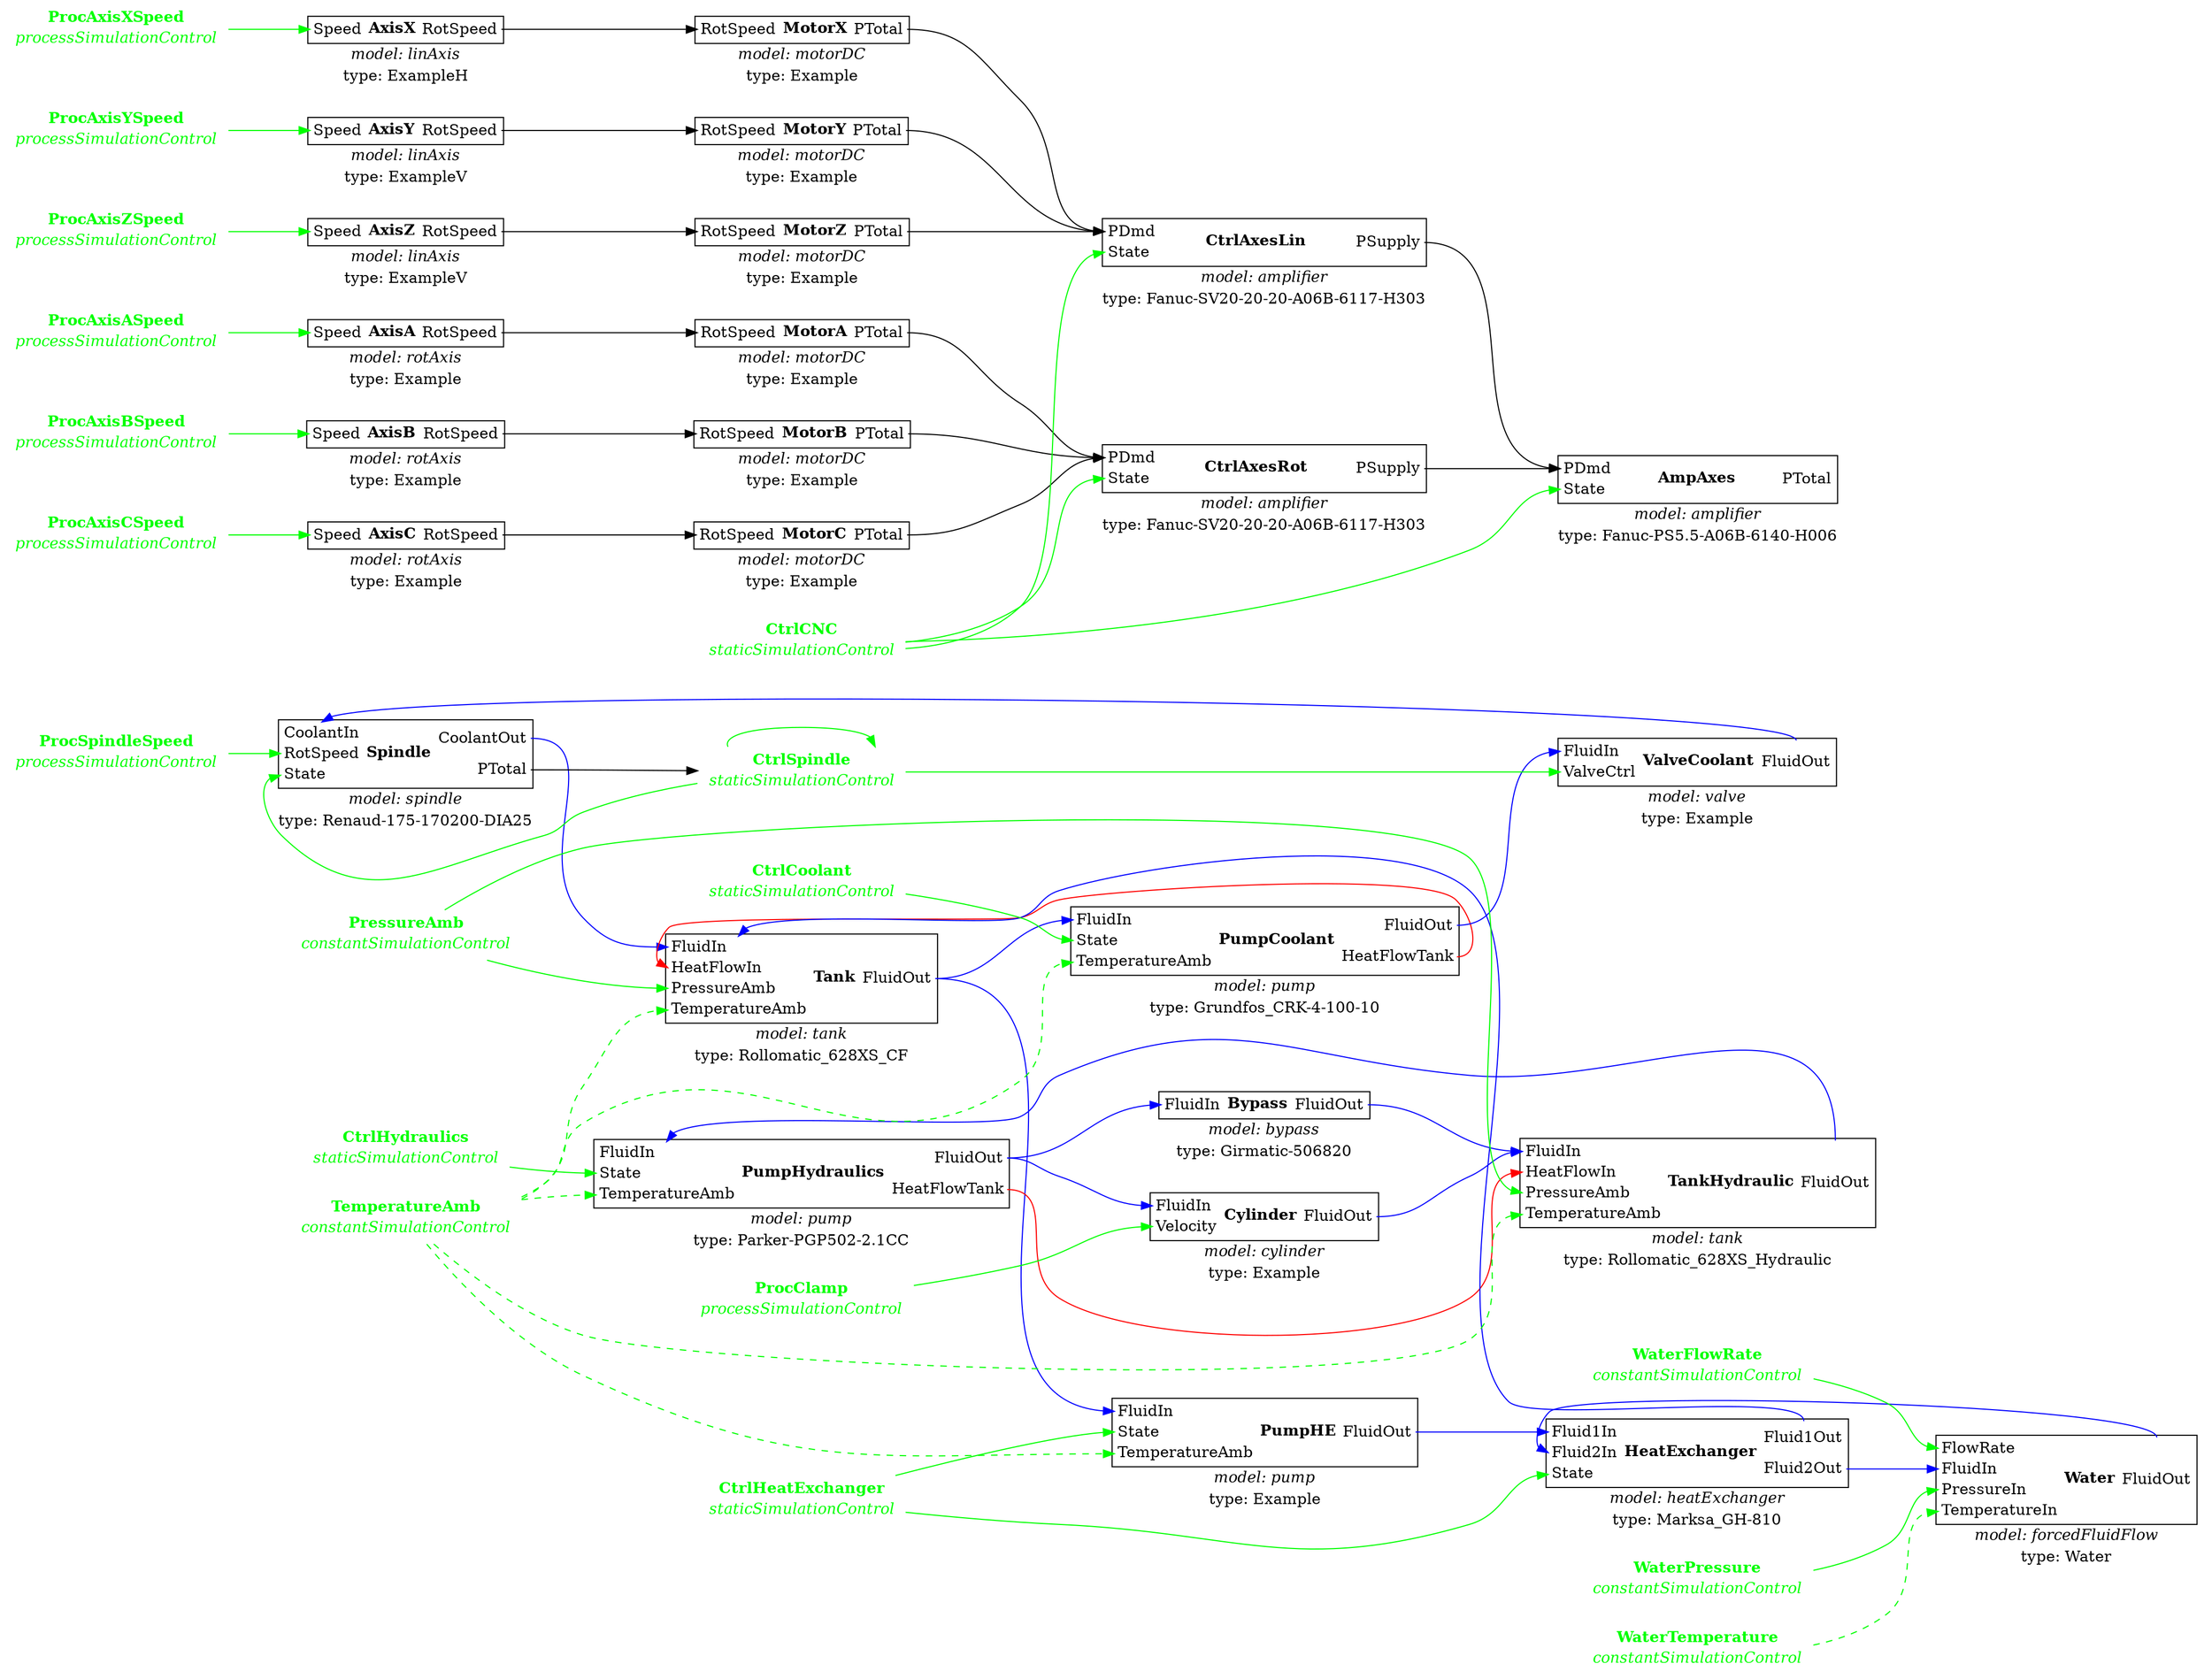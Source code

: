 digraph g {
rankdir=LR;
splines=true;
overlap=scale;
node [shape=plaintext];
Spindle [ label=<
<TABLE BORDER="0" CELLBORDER="0" CELLSPACING="0"><TR><TD><TABLE COLOR="black" BORDER="1" CELLBORDER="0" CELLSPACING="0"><TR><TD><TABLE BORDER="0" CELLBORDER="0" CELLSPACING="0"><TR><TD PORT="CoolantIn" ALIGN="left"><FONT COLOR="black">CoolantIn</FONT></TD></TR><TR><TD PORT="RotSpeed" ALIGN="left"><FONT COLOR="black">RotSpeed</FONT></TD></TR><TR><TD PORT="State" ALIGN="left"><FONT COLOR="black">State</FONT></TD></TR></TABLE></TD><TD><B><FONT COLOR="black">Spindle</FONT></B></TD><TD><TABLE BORDER="0" CELLBORDER="0" CELLSPACING="0"><TR><TD PORT="CoolantOut" ALIGN="right"><FONT COLOR="black">CoolantOut</FONT></TD></TR><TR><TD PORT="PTotal" ALIGN="right"><FONT COLOR="black">PTotal</FONT></TD></TR></TABLE></TD></TR></TABLE></TD></TR><TR><TD><FONT COLOR="black"><I>model: spindle</I></FONT></TD></TR><TR><TD><FONT COLOR="black">type: Renaud-175-170200-DIA25</FONT></TD></TR></TABLE>
> ];
Water [ label=<
<TABLE BORDER="0" CELLBORDER="0" CELLSPACING="0"><TR><TD><TABLE COLOR="black" BORDER="1" CELLBORDER="0" CELLSPACING="0"><TR><TD><TABLE BORDER="0" CELLBORDER="0" CELLSPACING="0"><TR><TD PORT="FlowRate" ALIGN="left"><FONT COLOR="black">FlowRate</FONT></TD></TR><TR><TD PORT="FluidIn" ALIGN="left"><FONT COLOR="black">FluidIn</FONT></TD></TR><TR><TD PORT="PressureIn" ALIGN="left"><FONT COLOR="black">PressureIn</FONT></TD></TR><TR><TD PORT="TemperatureIn" ALIGN="left"><FONT COLOR="black">TemperatureIn</FONT></TD></TR></TABLE></TD><TD><B><FONT COLOR="black">Water</FONT></B></TD><TD><TABLE BORDER="0" CELLBORDER="0" CELLSPACING="0"><TR><TD PORT="FluidOut" ALIGN="right"><FONT COLOR="black">FluidOut</FONT></TD></TR></TABLE></TD></TR></TABLE></TD></TR><TR><TD><FONT COLOR="black"><I>model: forcedFluidFlow</I></FONT></TD></TR><TR><TD><FONT COLOR="black">type: Water</FONT></TD></TR></TABLE>
> ];
Tank [ label=<
<TABLE BORDER="0" CELLBORDER="0" CELLSPACING="0"><TR><TD><TABLE COLOR="black" BORDER="1" CELLBORDER="0" CELLSPACING="0"><TR><TD><TABLE BORDER="0" CELLBORDER="0" CELLSPACING="0"><TR><TD PORT="FluidIn" ALIGN="left"><FONT COLOR="black">FluidIn</FONT></TD></TR><TR><TD PORT="HeatFlowIn" ALIGN="left"><FONT COLOR="black">HeatFlowIn</FONT></TD></TR><TR><TD PORT="PressureAmb" ALIGN="left"><FONT COLOR="black">PressureAmb</FONT></TD></TR><TR><TD PORT="TemperatureAmb" ALIGN="left"><FONT COLOR="black">TemperatureAmb</FONT></TD></TR></TABLE></TD><TD><B><FONT COLOR="black">Tank</FONT></B></TD><TD><TABLE BORDER="0" CELLBORDER="0" CELLSPACING="0"><TR><TD PORT="FluidOut" ALIGN="right"><FONT COLOR="black">FluidOut</FONT></TD></TR></TABLE></TD></TR></TABLE></TD></TR><TR><TD><FONT COLOR="black"><I>model: tank</I></FONT></TD></TR><TR><TD><FONT COLOR="black">type: Rollomatic_628XS_CF</FONT></TD></TR></TABLE>
> ];
PumpHydraulics [ label=<
<TABLE BORDER="0" CELLBORDER="0" CELLSPACING="0"><TR><TD><TABLE COLOR="black" BORDER="1" CELLBORDER="0" CELLSPACING="0"><TR><TD><TABLE BORDER="0" CELLBORDER="0" CELLSPACING="0"><TR><TD PORT="FluidIn" ALIGN="left"><FONT COLOR="black">FluidIn</FONT></TD></TR><TR><TD PORT="State" ALIGN="left"><FONT COLOR="black">State</FONT></TD></TR><TR><TD PORT="TemperatureAmb" ALIGN="left"><FONT COLOR="black">TemperatureAmb</FONT></TD></TR></TABLE></TD><TD><B><FONT COLOR="black">PumpHydraulics</FONT></B></TD><TD><TABLE BORDER="0" CELLBORDER="0" CELLSPACING="0"><TR><TD PORT="FluidOut" ALIGN="right"><FONT COLOR="black">FluidOut</FONT></TD></TR><TR><TD PORT="HeatFlowTank" ALIGN="right"><FONT COLOR="black">HeatFlowTank</FONT></TD></TR></TABLE></TD></TR></TABLE></TD></TR><TR><TD><FONT COLOR="black"><I>model: pump</I></FONT></TD></TR><TR><TD><FONT COLOR="black">type: Parker-PGP502-2.1CC</FONT></TD></TR></TABLE>
> ];
PumpCoolant [ label=<
<TABLE BORDER="0" CELLBORDER="0" CELLSPACING="0"><TR><TD><TABLE COLOR="black" BORDER="1" CELLBORDER="0" CELLSPACING="0"><TR><TD><TABLE BORDER="0" CELLBORDER="0" CELLSPACING="0"><TR><TD PORT="FluidIn" ALIGN="left"><FONT COLOR="black">FluidIn</FONT></TD></TR><TR><TD PORT="State" ALIGN="left"><FONT COLOR="black">State</FONT></TD></TR><TR><TD PORT="TemperatureAmb" ALIGN="left"><FONT COLOR="black">TemperatureAmb</FONT></TD></TR></TABLE></TD><TD><B><FONT COLOR="black">PumpCoolant</FONT></B></TD><TD><TABLE BORDER="0" CELLBORDER="0" CELLSPACING="0"><TR><TD PORT="FluidOut" ALIGN="right"><FONT COLOR="black">FluidOut</FONT></TD></TR><TR><TD PORT="HeatFlowTank" ALIGN="right"><FONT COLOR="black">HeatFlowTank</FONT></TD></TR></TABLE></TD></TR></TABLE></TD></TR><TR><TD><FONT COLOR="black"><I>model: pump</I></FONT></TD></TR><TR><TD><FONT COLOR="black">type: Grundfos_CRK-4-100-10</FONT></TD></TR></TABLE>
> ];
PumpHE [ label=<
<TABLE BORDER="0" CELLBORDER="0" CELLSPACING="0"><TR><TD><TABLE COLOR="black" BORDER="1" CELLBORDER="0" CELLSPACING="0"><TR><TD><TABLE BORDER="0" CELLBORDER="0" CELLSPACING="0"><TR><TD PORT="FluidIn" ALIGN="left"><FONT COLOR="black">FluidIn</FONT></TD></TR><TR><TD PORT="State" ALIGN="left"><FONT COLOR="black">State</FONT></TD></TR><TR><TD PORT="TemperatureAmb" ALIGN="left"><FONT COLOR="black">TemperatureAmb</FONT></TD></TR></TABLE></TD><TD><B><FONT COLOR="black">PumpHE</FONT></B></TD><TD><TABLE BORDER="0" CELLBORDER="0" CELLSPACING="0"><TR><TD PORT="FluidOut" ALIGN="right"><FONT COLOR="black">FluidOut</FONT></TD></TR></TABLE></TD></TR></TABLE></TD></TR><TR><TD><FONT COLOR="black"><I>model: pump</I></FONT></TD></TR><TR><TD><FONT COLOR="black">type: Example</FONT></TD></TR></TABLE>
> ];
CtrlSpindle [ label=<
<TABLE BORDER="0" CELLBORDER="0" CELLSPACING="0"><TR><TD><TABLE COLOR="black" BORDER="1" CELLBORDER="0" CELLSPACING="0"><TR><TD><TABLE BORDER="0" CELLBORDER="0" CELLSPACING="0"><TR><TD PORT="PDmd" ALIGN="left"><FONT COLOR="black">PDmd</FONT></TD></TR><TR><TD PORT="State" ALIGN="left"><FONT COLOR="black">State</FONT></TD></TR></TABLE></TD><TD><B><FONT COLOR="black">CtrlSpindle</FONT></B></TD><TD><TABLE BORDER="0" CELLBORDER="0" CELLSPACING="0"><TR><TD PORT="PTotal" ALIGN="right"><FONT COLOR="black">PTotal</FONT></TD></TR></TABLE></TD></TR></TABLE></TD></TR><TR><TD><FONT COLOR="black"><I>model: amplifier</I></FONT></TD></TR><TR><TD><FONT COLOR="black">type: Emerson_SK2402</FONT></TD></TR></TABLE>
> ];
AmpAxes [ label=<
<TABLE BORDER="0" CELLBORDER="0" CELLSPACING="0"><TR><TD><TABLE COLOR="black" BORDER="1" CELLBORDER="0" CELLSPACING="0"><TR><TD><TABLE BORDER="0" CELLBORDER="0" CELLSPACING="0"><TR><TD PORT="PDmd" ALIGN="left"><FONT COLOR="black">PDmd</FONT></TD></TR><TR><TD PORT="State" ALIGN="left"><FONT COLOR="black">State</FONT></TD></TR></TABLE></TD><TD><B><FONT COLOR="black">AmpAxes</FONT></B></TD><TD><TABLE BORDER="0" CELLBORDER="0" CELLSPACING="0"><TR><TD PORT="PTotal" ALIGN="right"><FONT COLOR="black">PTotal</FONT></TD></TR></TABLE></TD></TR></TABLE></TD></TR><TR><TD><FONT COLOR="black"><I>model: amplifier</I></FONT></TD></TR><TR><TD><FONT COLOR="black">type: Fanuc-PS5.5-A06B-6140-H006</FONT></TD></TR></TABLE>
> ];
MotorX [ label=<
<TABLE BORDER="0" CELLBORDER="0" CELLSPACING="0"><TR><TD><TABLE COLOR="black" BORDER="1" CELLBORDER="0" CELLSPACING="0"><TR><TD><TABLE BORDER="0" CELLBORDER="0" CELLSPACING="0"><TR><TD PORT="RotSpeed" ALIGN="left"><FONT COLOR="black">RotSpeed</FONT></TD></TR></TABLE></TD><TD><B><FONT COLOR="black">MotorX</FONT></B></TD><TD><TABLE BORDER="0" CELLBORDER="0" CELLSPACING="0"><TR><TD PORT="PTotal" ALIGN="right"><FONT COLOR="black">PTotal</FONT></TD></TR></TABLE></TD></TR></TABLE></TD></TR><TR><TD><FONT COLOR="black"><I>model: motorDC</I></FONT></TD></TR><TR><TD><FONT COLOR="black">type: Example</FONT></TD></TR></TABLE>
> ];
MotorY [ label=<
<TABLE BORDER="0" CELLBORDER="0" CELLSPACING="0"><TR><TD><TABLE COLOR="black" BORDER="1" CELLBORDER="0" CELLSPACING="0"><TR><TD><TABLE BORDER="0" CELLBORDER="0" CELLSPACING="0"><TR><TD PORT="RotSpeed" ALIGN="left"><FONT COLOR="black">RotSpeed</FONT></TD></TR></TABLE></TD><TD><B><FONT COLOR="black">MotorY</FONT></B></TD><TD><TABLE BORDER="0" CELLBORDER="0" CELLSPACING="0"><TR><TD PORT="PTotal" ALIGN="right"><FONT COLOR="black">PTotal</FONT></TD></TR></TABLE></TD></TR></TABLE></TD></TR><TR><TD><FONT COLOR="black"><I>model: motorDC</I></FONT></TD></TR><TR><TD><FONT COLOR="black">type: Example</FONT></TD></TR></TABLE>
> ];
MotorZ [ label=<
<TABLE BORDER="0" CELLBORDER="0" CELLSPACING="0"><TR><TD><TABLE COLOR="black" BORDER="1" CELLBORDER="0" CELLSPACING="0"><TR><TD><TABLE BORDER="0" CELLBORDER="0" CELLSPACING="0"><TR><TD PORT="RotSpeed" ALIGN="left"><FONT COLOR="black">RotSpeed</FONT></TD></TR></TABLE></TD><TD><B><FONT COLOR="black">MotorZ</FONT></B></TD><TD><TABLE BORDER="0" CELLBORDER="0" CELLSPACING="0"><TR><TD PORT="PTotal" ALIGN="right"><FONT COLOR="black">PTotal</FONT></TD></TR></TABLE></TD></TR></TABLE></TD></TR><TR><TD><FONT COLOR="black"><I>model: motorDC</I></FONT></TD></TR><TR><TD><FONT COLOR="black">type: Example</FONT></TD></TR></TABLE>
> ];
MotorA [ label=<
<TABLE BORDER="0" CELLBORDER="0" CELLSPACING="0"><TR><TD><TABLE COLOR="black" BORDER="1" CELLBORDER="0" CELLSPACING="0"><TR><TD><TABLE BORDER="0" CELLBORDER="0" CELLSPACING="0"><TR><TD PORT="RotSpeed" ALIGN="left"><FONT COLOR="black">RotSpeed</FONT></TD></TR></TABLE></TD><TD><B><FONT COLOR="black">MotorA</FONT></B></TD><TD><TABLE BORDER="0" CELLBORDER="0" CELLSPACING="0"><TR><TD PORT="PTotal" ALIGN="right"><FONT COLOR="black">PTotal</FONT></TD></TR></TABLE></TD></TR></TABLE></TD></TR><TR><TD><FONT COLOR="black"><I>model: motorDC</I></FONT></TD></TR><TR><TD><FONT COLOR="black">type: Example</FONT></TD></TR></TABLE>
> ];
MotorB [ label=<
<TABLE BORDER="0" CELLBORDER="0" CELLSPACING="0"><TR><TD><TABLE COLOR="black" BORDER="1" CELLBORDER="0" CELLSPACING="0"><TR><TD><TABLE BORDER="0" CELLBORDER="0" CELLSPACING="0"><TR><TD PORT="RotSpeed" ALIGN="left"><FONT COLOR="black">RotSpeed</FONT></TD></TR></TABLE></TD><TD><B><FONT COLOR="black">MotorB</FONT></B></TD><TD><TABLE BORDER="0" CELLBORDER="0" CELLSPACING="0"><TR><TD PORT="PTotal" ALIGN="right"><FONT COLOR="black">PTotal</FONT></TD></TR></TABLE></TD></TR></TABLE></TD></TR><TR><TD><FONT COLOR="black"><I>model: motorDC</I></FONT></TD></TR><TR><TD><FONT COLOR="black">type: Example</FONT></TD></TR></TABLE>
> ];
MotorC [ label=<
<TABLE BORDER="0" CELLBORDER="0" CELLSPACING="0"><TR><TD><TABLE COLOR="black" BORDER="1" CELLBORDER="0" CELLSPACING="0"><TR><TD><TABLE BORDER="0" CELLBORDER="0" CELLSPACING="0"><TR><TD PORT="RotSpeed" ALIGN="left"><FONT COLOR="black">RotSpeed</FONT></TD></TR></TABLE></TD><TD><B><FONT COLOR="black">MotorC</FONT></B></TD><TD><TABLE BORDER="0" CELLBORDER="0" CELLSPACING="0"><TR><TD PORT="PTotal" ALIGN="right"><FONT COLOR="black">PTotal</FONT></TD></TR></TABLE></TD></TR></TABLE></TD></TR><TR><TD><FONT COLOR="black"><I>model: motorDC</I></FONT></TD></TR><TR><TD><FONT COLOR="black">type: Example</FONT></TD></TR></TABLE>
> ];
CtrlAxesLin [ label=<
<TABLE BORDER="0" CELLBORDER="0" CELLSPACING="0"><TR><TD><TABLE COLOR="black" BORDER="1" CELLBORDER="0" CELLSPACING="0"><TR><TD><TABLE BORDER="0" CELLBORDER="0" CELLSPACING="0"><TR><TD PORT="PDmd" ALIGN="left"><FONT COLOR="black">PDmd</FONT></TD></TR><TR><TD PORT="State" ALIGN="left"><FONT COLOR="black">State</FONT></TD></TR></TABLE></TD><TD><B><FONT COLOR="black">CtrlAxesLin</FONT></B></TD><TD><TABLE BORDER="0" CELLBORDER="0" CELLSPACING="0"><TR><TD PORT="PSupply" ALIGN="right"><FONT COLOR="black">PSupply</FONT></TD></TR></TABLE></TD></TR></TABLE></TD></TR><TR><TD><FONT COLOR="black"><I>model: amplifier</I></FONT></TD></TR><TR><TD><FONT COLOR="black">type: Fanuc-SV20-20-20-A06B-6117-H303</FONT></TD></TR></TABLE>
> ];
CtrlAxesRot [ label=<
<TABLE BORDER="0" CELLBORDER="0" CELLSPACING="0"><TR><TD><TABLE COLOR="black" BORDER="1" CELLBORDER="0" CELLSPACING="0"><TR><TD><TABLE BORDER="0" CELLBORDER="0" CELLSPACING="0"><TR><TD PORT="PDmd" ALIGN="left"><FONT COLOR="black">PDmd</FONT></TD></TR><TR><TD PORT="State" ALIGN="left"><FONT COLOR="black">State</FONT></TD></TR></TABLE></TD><TD><B><FONT COLOR="black">CtrlAxesRot</FONT></B></TD><TD><TABLE BORDER="0" CELLBORDER="0" CELLSPACING="0"><TR><TD PORT="PSupply" ALIGN="right"><FONT COLOR="black">PSupply</FONT></TD></TR></TABLE></TD></TR></TABLE></TD></TR><TR><TD><FONT COLOR="black"><I>model: amplifier</I></FONT></TD></TR><TR><TD><FONT COLOR="black">type: Fanuc-SV20-20-20-A06B-6117-H303</FONT></TD></TR></TABLE>
> ];
HeatExchanger [ label=<
<TABLE BORDER="0" CELLBORDER="0" CELLSPACING="0"><TR><TD><TABLE COLOR="black" BORDER="1" CELLBORDER="0" CELLSPACING="0"><TR><TD><TABLE BORDER="0" CELLBORDER="0" CELLSPACING="0"><TR><TD PORT="Fluid1In" ALIGN="left"><FONT COLOR="black">Fluid1In</FONT></TD></TR><TR><TD PORT="Fluid2In" ALIGN="left"><FONT COLOR="black">Fluid2In</FONT></TD></TR><TR><TD PORT="State" ALIGN="left"><FONT COLOR="black">State</FONT></TD></TR></TABLE></TD><TD><B><FONT COLOR="black">HeatExchanger</FONT></B></TD><TD><TABLE BORDER="0" CELLBORDER="0" CELLSPACING="0"><TR><TD PORT="Fluid1Out" ALIGN="right"><FONT COLOR="black">Fluid1Out</FONT></TD></TR><TR><TD PORT="Fluid2Out" ALIGN="right"><FONT COLOR="black">Fluid2Out</FONT></TD></TR></TABLE></TD></TR></TABLE></TD></TR><TR><TD><FONT COLOR="black"><I>model: heatExchanger</I></FONT></TD></TR><TR><TD><FONT COLOR="black">type: Marksa_GH-810</FONT></TD></TR></TABLE>
> ];
AxisX [ label=<
<TABLE BORDER="0" CELLBORDER="0" CELLSPACING="0"><TR><TD><TABLE COLOR="black" BORDER="1" CELLBORDER="0" CELLSPACING="0"><TR><TD><TABLE BORDER="0" CELLBORDER="0" CELLSPACING="0"><TR><TD PORT="Speed" ALIGN="left"><FONT COLOR="black">Speed</FONT></TD></TR></TABLE></TD><TD><B><FONT COLOR="black">AxisX</FONT></B></TD><TD><TABLE BORDER="0" CELLBORDER="0" CELLSPACING="0"><TR><TD PORT="RotSpeed" ALIGN="right"><FONT COLOR="black">RotSpeed</FONT></TD></TR></TABLE></TD></TR></TABLE></TD></TR><TR><TD><FONT COLOR="black"><I>model: linAxis</I></FONT></TD></TR><TR><TD><FONT COLOR="black">type: ExampleH</FONT></TD></TR></TABLE>
> ];
AxisY [ label=<
<TABLE BORDER="0" CELLBORDER="0" CELLSPACING="0"><TR><TD><TABLE COLOR="black" BORDER="1" CELLBORDER="0" CELLSPACING="0"><TR><TD><TABLE BORDER="0" CELLBORDER="0" CELLSPACING="0"><TR><TD PORT="Speed" ALIGN="left"><FONT COLOR="black">Speed</FONT></TD></TR></TABLE></TD><TD><B><FONT COLOR="black">AxisY</FONT></B></TD><TD><TABLE BORDER="0" CELLBORDER="0" CELLSPACING="0"><TR><TD PORT="RotSpeed" ALIGN="right"><FONT COLOR="black">RotSpeed</FONT></TD></TR></TABLE></TD></TR></TABLE></TD></TR><TR><TD><FONT COLOR="black"><I>model: linAxis</I></FONT></TD></TR><TR><TD><FONT COLOR="black">type: ExampleV</FONT></TD></TR></TABLE>
> ];
AxisZ [ label=<
<TABLE BORDER="0" CELLBORDER="0" CELLSPACING="0"><TR><TD><TABLE COLOR="black" BORDER="1" CELLBORDER="0" CELLSPACING="0"><TR><TD><TABLE BORDER="0" CELLBORDER="0" CELLSPACING="0"><TR><TD PORT="Speed" ALIGN="left"><FONT COLOR="black">Speed</FONT></TD></TR></TABLE></TD><TD><B><FONT COLOR="black">AxisZ</FONT></B></TD><TD><TABLE BORDER="0" CELLBORDER="0" CELLSPACING="0"><TR><TD PORT="RotSpeed" ALIGN="right"><FONT COLOR="black">RotSpeed</FONT></TD></TR></TABLE></TD></TR></TABLE></TD></TR><TR><TD><FONT COLOR="black"><I>model: linAxis</I></FONT></TD></TR><TR><TD><FONT COLOR="black">type: ExampleV</FONT></TD></TR></TABLE>
> ];
AxisA [ label=<
<TABLE BORDER="0" CELLBORDER="0" CELLSPACING="0"><TR><TD><TABLE COLOR="black" BORDER="1" CELLBORDER="0" CELLSPACING="0"><TR><TD><TABLE BORDER="0" CELLBORDER="0" CELLSPACING="0"><TR><TD PORT="Speed" ALIGN="left"><FONT COLOR="black">Speed</FONT></TD></TR></TABLE></TD><TD><B><FONT COLOR="black">AxisA</FONT></B></TD><TD><TABLE BORDER="0" CELLBORDER="0" CELLSPACING="0"><TR><TD PORT="RotSpeed" ALIGN="right"><FONT COLOR="black">RotSpeed</FONT></TD></TR></TABLE></TD></TR></TABLE></TD></TR><TR><TD><FONT COLOR="black"><I>model: rotAxis</I></FONT></TD></TR><TR><TD><FONT COLOR="black">type: Example</FONT></TD></TR></TABLE>
> ];
AxisB [ label=<
<TABLE BORDER="0" CELLBORDER="0" CELLSPACING="0"><TR><TD><TABLE COLOR="black" BORDER="1" CELLBORDER="0" CELLSPACING="0"><TR><TD><TABLE BORDER="0" CELLBORDER="0" CELLSPACING="0"><TR><TD PORT="Speed" ALIGN="left"><FONT COLOR="black">Speed</FONT></TD></TR></TABLE></TD><TD><B><FONT COLOR="black">AxisB</FONT></B></TD><TD><TABLE BORDER="0" CELLBORDER="0" CELLSPACING="0"><TR><TD PORT="RotSpeed" ALIGN="right"><FONT COLOR="black">RotSpeed</FONT></TD></TR></TABLE></TD></TR></TABLE></TD></TR><TR><TD><FONT COLOR="black"><I>model: rotAxis</I></FONT></TD></TR><TR><TD><FONT COLOR="black">type: Example</FONT></TD></TR></TABLE>
> ];
AxisC [ label=<
<TABLE BORDER="0" CELLBORDER="0" CELLSPACING="0"><TR><TD><TABLE COLOR="black" BORDER="1" CELLBORDER="0" CELLSPACING="0"><TR><TD><TABLE BORDER="0" CELLBORDER="0" CELLSPACING="0"><TR><TD PORT="Speed" ALIGN="left"><FONT COLOR="black">Speed</FONT></TD></TR></TABLE></TD><TD><B><FONT COLOR="black">AxisC</FONT></B></TD><TD><TABLE BORDER="0" CELLBORDER="0" CELLSPACING="0"><TR><TD PORT="RotSpeed" ALIGN="right"><FONT COLOR="black">RotSpeed</FONT></TD></TR></TABLE></TD></TR></TABLE></TD></TR><TR><TD><FONT COLOR="black"><I>model: rotAxis</I></FONT></TD></TR><TR><TD><FONT COLOR="black">type: Example</FONT></TD></TR></TABLE>
> ];
ValveCoolant [ label=<
<TABLE BORDER="0" CELLBORDER="0" CELLSPACING="0"><TR><TD><TABLE COLOR="black" BORDER="1" CELLBORDER="0" CELLSPACING="0"><TR><TD><TABLE BORDER="0" CELLBORDER="0" CELLSPACING="0"><TR><TD PORT="FluidIn" ALIGN="left"><FONT COLOR="black">FluidIn</FONT></TD></TR><TR><TD PORT="ValveCtrl" ALIGN="left"><FONT COLOR="black">ValveCtrl</FONT></TD></TR></TABLE></TD><TD><B><FONT COLOR="black">ValveCoolant</FONT></B></TD><TD><TABLE BORDER="0" CELLBORDER="0" CELLSPACING="0"><TR><TD PORT="FluidOut" ALIGN="right"><FONT COLOR="black">FluidOut</FONT></TD></TR></TABLE></TD></TR></TABLE></TD></TR><TR><TD><FONT COLOR="black"><I>model: valve</I></FONT></TD></TR><TR><TD><FONT COLOR="black">type: Example</FONT></TD></TR></TABLE>
> ];
Cylinder [ label=<
<TABLE BORDER="0" CELLBORDER="0" CELLSPACING="0"><TR><TD><TABLE COLOR="black" BORDER="1" CELLBORDER="0" CELLSPACING="0"><TR><TD><TABLE BORDER="0" CELLBORDER="0" CELLSPACING="0"><TR><TD PORT="FluidIn" ALIGN="left"><FONT COLOR="black">FluidIn</FONT></TD></TR><TR><TD PORT="Velocity" ALIGN="left"><FONT COLOR="black">Velocity</FONT></TD></TR></TABLE></TD><TD><B><FONT COLOR="black">Cylinder</FONT></B></TD><TD><TABLE BORDER="0" CELLBORDER="0" CELLSPACING="0"><TR><TD PORT="FluidOut" ALIGN="right"><FONT COLOR="black">FluidOut</FONT></TD></TR></TABLE></TD></TR></TABLE></TD></TR><TR><TD><FONT COLOR="black"><I>model: cylinder</I></FONT></TD></TR><TR><TD><FONT COLOR="black">type: Example</FONT></TD></TR></TABLE>
> ];
TankHydraulic [ label=<
<TABLE BORDER="0" CELLBORDER="0" CELLSPACING="0"><TR><TD><TABLE COLOR="black" BORDER="1" CELLBORDER="0" CELLSPACING="0"><TR><TD><TABLE BORDER="0" CELLBORDER="0" CELLSPACING="0"><TR><TD PORT="FluidIn" ALIGN="left"><FONT COLOR="black">FluidIn</FONT></TD></TR><TR><TD PORT="HeatFlowIn" ALIGN="left"><FONT COLOR="black">HeatFlowIn</FONT></TD></TR><TR><TD PORT="PressureAmb" ALIGN="left"><FONT COLOR="black">PressureAmb</FONT></TD></TR><TR><TD PORT="TemperatureAmb" ALIGN="left"><FONT COLOR="black">TemperatureAmb</FONT></TD></TR></TABLE></TD><TD><B><FONT COLOR="black">TankHydraulic</FONT></B></TD><TD><TABLE BORDER="0" CELLBORDER="0" CELLSPACING="0"><TR><TD PORT="FluidOut" ALIGN="right"><FONT COLOR="black">FluidOut</FONT></TD></TR></TABLE></TD></TR></TABLE></TD></TR><TR><TD><FONT COLOR="black"><I>model: tank</I></FONT></TD></TR><TR><TD><FONT COLOR="black">type: Rollomatic_628XS_Hydraulic</FONT></TD></TR></TABLE>
> ];
Bypass [ label=<
<TABLE BORDER="0" CELLBORDER="0" CELLSPACING="0"><TR><TD><TABLE COLOR="black" BORDER="1" CELLBORDER="0" CELLSPACING="0"><TR><TD><TABLE BORDER="0" CELLBORDER="0" CELLSPACING="0"><TR><TD PORT="FluidIn" ALIGN="left"><FONT COLOR="black">FluidIn</FONT></TD></TR></TABLE></TD><TD><B><FONT COLOR="black">Bypass</FONT></B></TD><TD><TABLE BORDER="0" CELLBORDER="0" CELLSPACING="0"><TR><TD PORT="FluidOut" ALIGN="right"><FONT COLOR="black">FluidOut</FONT></TD></TR></TABLE></TD></TR></TABLE></TD></TR><TR><TD><FONT COLOR="black"><I>model: bypass</I></FONT></TD></TR><TR><TD><FONT COLOR="black">type: Girmatic-506820</FONT></TD></TR></TABLE>
> ];
TemperatureAmb [ label=<<TABLE BORDER="0" CELLBORDER="0" CELLSPACING="0"><TR><TD><FONT COLOR="green"><B>TemperatureAmb</B></FONT></TD></TR><TR><TD><I><FONT COLOR="green">constantSimulationControl</FONT></I></TD></TR></TABLE>> ];
PressureAmb [ label=<<TABLE BORDER="0" CELLBORDER="0" CELLSPACING="0"><TR><TD><FONT COLOR="green"><B>PressureAmb</B></FONT></TD></TR><TR><TD><I><FONT COLOR="green">constantSimulationControl</FONT></I></TD></TR></TABLE>> ];
ProcSpindleSpeed [ label=<<TABLE BORDER="0" CELLBORDER="0" CELLSPACING="0"><TR><TD><FONT COLOR="green"><B>ProcSpindleSpeed</B></FONT></TD></TR><TR><TD><I><FONT COLOR="green">processSimulationControl</FONT></I></TD></TR></TABLE>> ];
ProcAxisXSpeed [ label=<<TABLE BORDER="0" CELLBORDER="0" CELLSPACING="0"><TR><TD><FONT COLOR="green"><B>ProcAxisXSpeed</B></FONT></TD></TR><TR><TD><I><FONT COLOR="green">processSimulationControl</FONT></I></TD></TR></TABLE>> ];
CtrlHydraulics [ label=<<TABLE BORDER="0" CELLBORDER="0" CELLSPACING="0"><TR><TD><FONT COLOR="green"><B>CtrlHydraulics</B></FONT></TD></TR><TR><TD><I><FONT COLOR="green">staticSimulationControl</FONT></I></TD></TR></TABLE>> ];
ProcAxisYSpeed [ label=<<TABLE BORDER="0" CELLBORDER="0" CELLSPACING="0"><TR><TD><FONT COLOR="green"><B>ProcAxisYSpeed</B></FONT></TD></TR><TR><TD><I><FONT COLOR="green">processSimulationControl</FONT></I></TD></TR></TABLE>> ];
ProcAxisZSpeed [ label=<<TABLE BORDER="0" CELLBORDER="0" CELLSPACING="0"><TR><TD><FONT COLOR="green"><B>ProcAxisZSpeed</B></FONT></TD></TR><TR><TD><I><FONT COLOR="green">processSimulationControl</FONT></I></TD></TR></TABLE>> ];
ProcAxisASpeed [ label=<<TABLE BORDER="0" CELLBORDER="0" CELLSPACING="0"><TR><TD><FONT COLOR="green"><B>ProcAxisASpeed</B></FONT></TD></TR><TR><TD><I><FONT COLOR="green">processSimulationControl</FONT></I></TD></TR></TABLE>> ];
ProcAxisBSpeed [ label=<<TABLE BORDER="0" CELLBORDER="0" CELLSPACING="0"><TR><TD><FONT COLOR="green"><B>ProcAxisBSpeed</B></FONT></TD></TR><TR><TD><I><FONT COLOR="green">processSimulationControl</FONT></I></TD></TR></TABLE>> ];
ProcAxisCSpeed [ label=<<TABLE BORDER="0" CELLBORDER="0" CELLSPACING="0"><TR><TD><FONT COLOR="green"><B>ProcAxisCSpeed</B></FONT></TD></TR><TR><TD><I><FONT COLOR="green">processSimulationControl</FONT></I></TD></TR></TABLE>> ];
CtrlHeatExchanger [ label=<<TABLE BORDER="0" CELLBORDER="0" CELLSPACING="0"><TR><TD><FONT COLOR="green"><B>CtrlHeatExchanger</B></FONT></TD></TR><TR><TD><I><FONT COLOR="green">staticSimulationControl</FONT></I></TD></TR></TABLE>> ];
CtrlSpindle [ label=<<TABLE BORDER="0" CELLBORDER="0" CELLSPACING="0"><TR><TD><FONT COLOR="green"><B>CtrlSpindle</B></FONT></TD></TR><TR><TD><I><FONT COLOR="green">staticSimulationControl</FONT></I></TD></TR></TABLE>> ];
CtrlCNC [ label=<<TABLE BORDER="0" CELLBORDER="0" CELLSPACING="0"><TR><TD><FONT COLOR="green"><B>CtrlCNC</B></FONT></TD></TR><TR><TD><I><FONT COLOR="green">staticSimulationControl</FONT></I></TD></TR></TABLE>> ];
CtrlCoolant [ label=<<TABLE BORDER="0" CELLBORDER="0" CELLSPACING="0"><TR><TD><FONT COLOR="green"><B>CtrlCoolant</B></FONT></TD></TR><TR><TD><I><FONT COLOR="green">staticSimulationControl</FONT></I></TD></TR></TABLE>> ];
WaterFlowRate [ label=<<TABLE BORDER="0" CELLBORDER="0" CELLSPACING="0"><TR><TD><FONT COLOR="green"><B>WaterFlowRate</B></FONT></TD></TR><TR><TD><I><FONT COLOR="green">constantSimulationControl</FONT></I></TD></TR></TABLE>> ];
WaterPressure [ label=<<TABLE BORDER="0" CELLBORDER="0" CELLSPACING="0"><TR><TD><FONT COLOR="green"><B>WaterPressure</B></FONT></TD></TR><TR><TD><I><FONT COLOR="green">constantSimulationControl</FONT></I></TD></TR></TABLE>> ];
WaterTemperature [ label=<<TABLE BORDER="0" CELLBORDER="0" CELLSPACING="0"><TR><TD><FONT COLOR="green"><B>WaterTemperature</B></FONT></TD></TR><TR><TD><I><FONT COLOR="green">constantSimulationControl</FONT></I></TD></TR></TABLE>> ];
ProcClamp [ label=<<TABLE BORDER="0" CELLBORDER="0" CELLSPACING="0"><TR><TD><FONT COLOR="green"><B>ProcClamp</B></FONT></TD></TR><TR><TD><I><FONT COLOR="green">processSimulationControl</FONT></I></TD></TR></TABLE>> ];
CtrlSpindle-> Spindle:State[color="green", style="solid"]
ProcSpindleSpeed-> Spindle:RotSpeed[color="green", style="solid"]
ValveCoolant:FluidOut -> Spindle:CoolantIn[color="blue", style="solid"]
TemperatureAmb-> Tank:TemperatureAmb[color="green", style="dashed"]
PressureAmb-> Tank:PressureAmb[color="green", style="solid"]
WaterTemperature-> Water:TemperatureIn[color="green", style="dashed"]
WaterPressure-> Water:PressureIn[color="green", style="solid"]
WaterFlowRate-> Water:FlowRate[color="green", style="solid"]
CtrlHydraulics-> PumpHydraulics:State[color="green", style="solid"]
TemperatureAmb-> PumpHydraulics:TemperatureAmb[color="green", style="dashed"]
CtrlCoolant-> PumpCoolant:State[color="green", style="solid"]
TemperatureAmb-> PumpCoolant:TemperatureAmb[color="green", style="dashed"]
Tank:FluidOut -> PumpCoolant:FluidIn[color="blue", style="solid"]
CtrlHeatExchanger-> PumpHE:State[color="green", style="solid"]
TemperatureAmb-> PumpHE:TemperatureAmb[color="green", style="dashed"]
Tank:FluidOut -> PumpHE:FluidIn[color="blue", style="solid"]
CtrlSpindle-> CtrlSpindle:State[color="green", style="solid"]
AxisX:RotSpeed -> MotorX:RotSpeed[color="black", style="solid"]
AxisA:RotSpeed -> MotorA:RotSpeed[color="black", style="solid"]
AxisB:RotSpeed -> MotorB:RotSpeed[color="black", style="solid"]
AxisC:RotSpeed -> MotorC:RotSpeed[color="black", style="solid"]
ProcAxisXSpeed-> AxisX:Speed[color="green", style="solid"]
ProcAxisZSpeed-> AxisZ:Speed[color="green", style="solid"]
ProcAxisBSpeed-> AxisB:Speed[color="green", style="solid"]
ProcAxisCSpeed-> AxisC:Speed[color="green", style="solid"]
PumpCoolant:FluidOut -> ValveCoolant:FluidIn[color="blue", style="solid"]
TankHydraulic:FluidOut -> PumpHydraulics:FluidIn[color="blue", style="solid"]
TemperatureAmb-> TankHydraulic:TemperatureAmb[color="green", style="dashed"]
PressureAmb-> TankHydraulic:PressureAmb[color="green", style="solid"]
Cylinder:FluidOut -> TankHydraulic:FluidIn[color="blue", style="solid"]
Spindle:CoolantOut -> Tank:FluidIn[color="blue", style="solid"]
Spindle:PTotal -> CtrlSpindle:PDmd[color="black", style="solid"]
ProcAxisASpeed-> AxisA:Speed[color="green", style="solid"]
ProcAxisYSpeed-> AxisY:Speed[color="green", style="solid"]
PumpHydraulics:FluidOut -> Cylinder:FluidIn[color="blue", style="solid"]
Bypass:FluidOut -> TankHydraulic:FluidIn[color="blue", style="solid"]
PumpHydraulics:FluidOut -> Bypass:FluidIn[color="blue", style="solid"]
AxisY:RotSpeed -> MotorY:RotSpeed[color="black", style="solid"]
AxisZ:RotSpeed -> MotorZ:RotSpeed[color="black", style="solid"]
ProcClamp-> Cylinder:Velocity[color="green", style="solid"]
CtrlCNC-> AmpAxes:State[color="green", style="solid"]
CtrlAxesLin:PSupply -> AmpAxes:PDmd[color="black", style="solid"]
CtrlCNC-> CtrlAxesLin:State[color="green", style="solid"]
MotorX:PTotal -> CtrlAxesLin:PDmd[color="black", style="solid"]
CtrlCNC-> CtrlAxesRot:State[color="green", style="solid"]
MotorA:PTotal -> CtrlAxesRot:PDmd[color="black", style="solid"]
CtrlAxesRot:PSupply -> AmpAxes:PDmd[color="black", style="solid"]
MotorY:PTotal -> CtrlAxesLin:PDmd[color="black", style="solid"]
MotorB:PTotal -> CtrlAxesRot:PDmd[color="black", style="solid"]
MotorZ:PTotal -> CtrlAxesLin:PDmd[color="black", style="solid"]
MotorC:PTotal -> CtrlAxesRot:PDmd[color="black", style="solid"]
HeatExchanger:Fluid2Out -> Water:FluidIn[color="blue", style="solid"]
HeatExchanger:Fluid1Out -> Tank:FluidIn[color="blue", style="solid"]
CtrlHeatExchanger-> HeatExchanger:State[color="green", style="solid"]
PumpHE:FluidOut -> HeatExchanger:Fluid1In[color="blue", style="solid"]
Water:FluidOut -> HeatExchanger:Fluid2In[color="blue", style="solid"]
CtrlSpindle-> ValveCoolant:ValveCtrl[color="green", style="solid"]
PumpCoolant:HeatFlowTank -> Tank:HeatFlowIn[color="red", style="solid"]
PumpHydraulics:HeatFlowTank -> TankHydraulic:HeatFlowIn[color="red", style="solid"]
}